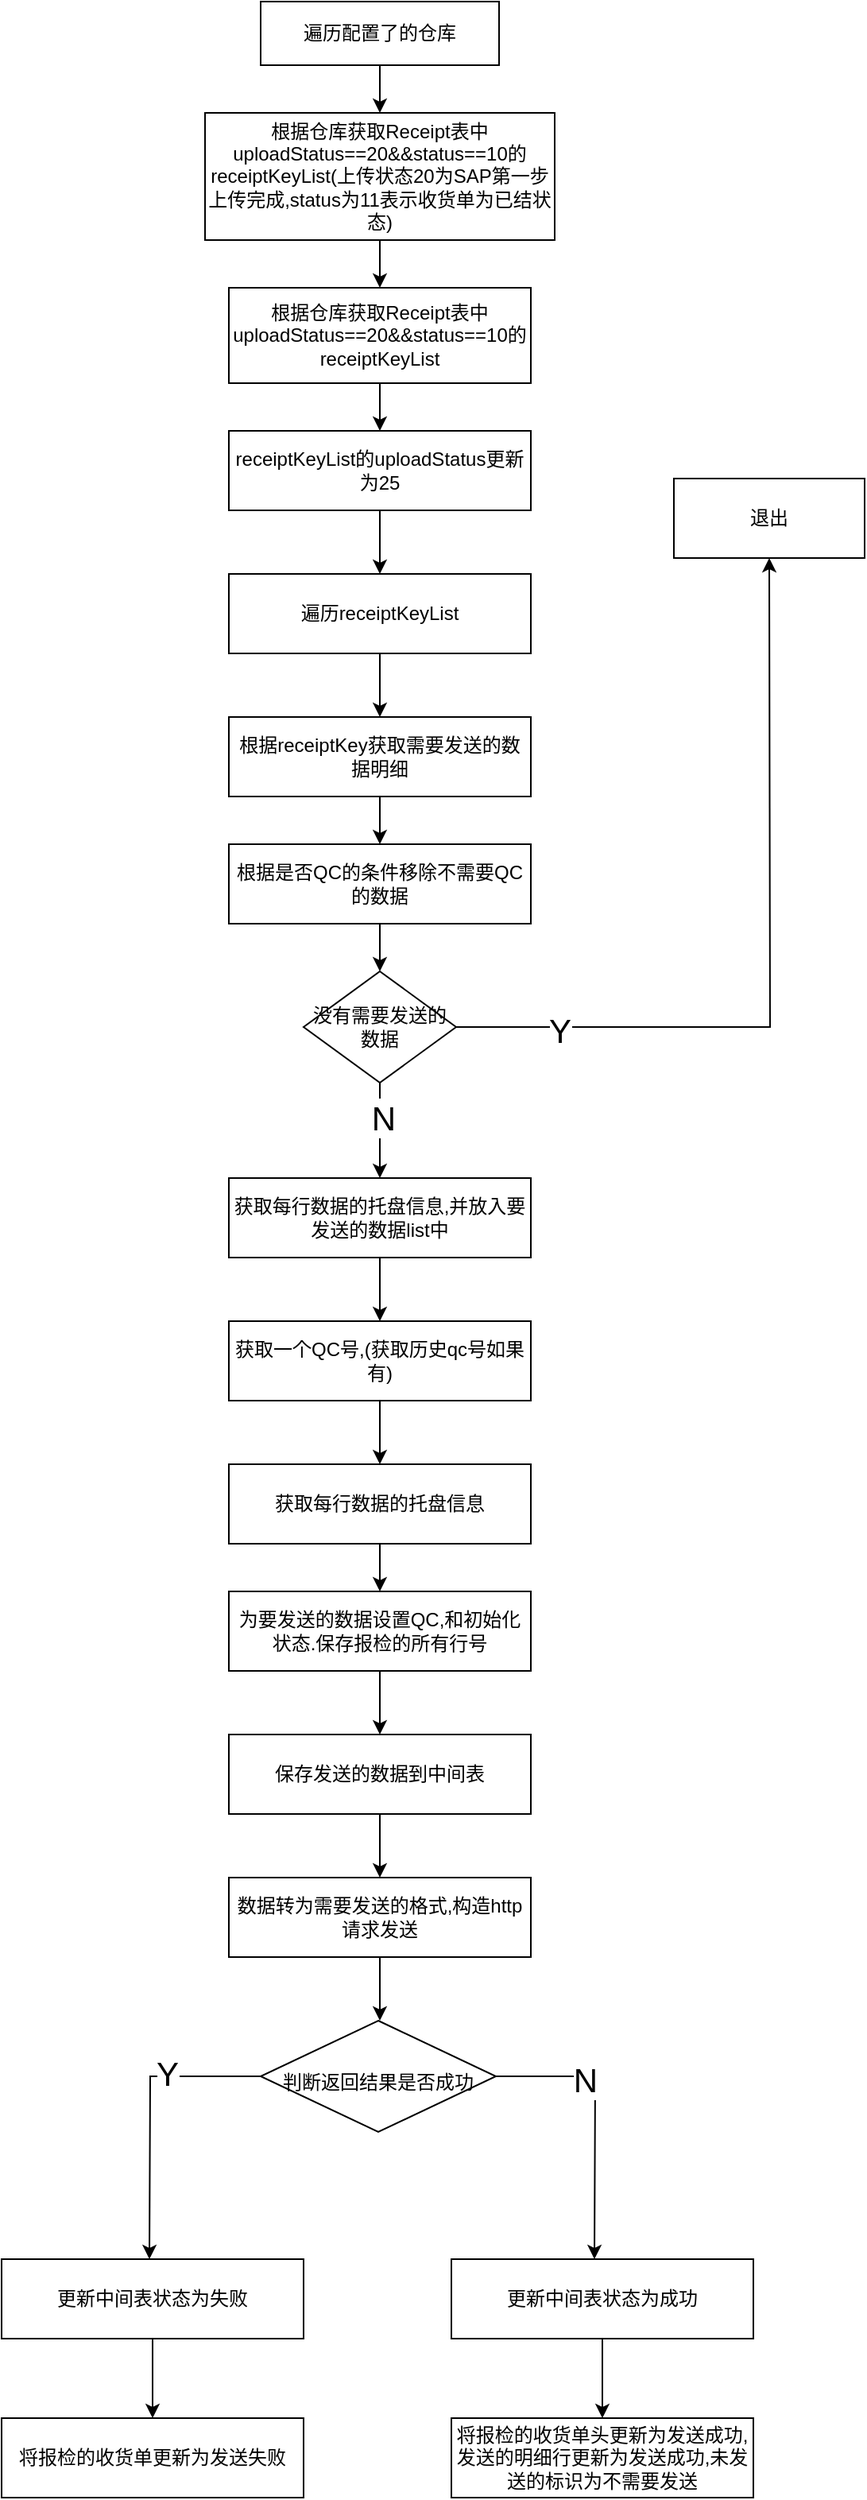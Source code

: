 <mxfile version="20.6.0" type="github">
  <diagram id="C5RBs43oDa-KdzZeNtuy" name="Page-1">
    <mxGraphModel dx="829" dy="653" grid="1" gridSize="10" guides="1" tooltips="1" connect="1" arrows="1" fold="1" page="1" pageScale="1" pageWidth="827" pageHeight="1169" math="0" shadow="0">
      <root>
        <mxCell id="WIyWlLk6GJQsqaUBKTNV-0" />
        <mxCell id="WIyWlLk6GJQsqaUBKTNV-1" parent="WIyWlLk6GJQsqaUBKTNV-0" />
        <mxCell id="uSJBFJOeMmMvNLwgP4Hb-5" style="edgeStyle=orthogonalEdgeStyle;rounded=0;orthogonalLoop=1;jettySize=auto;html=1;exitX=0.5;exitY=1;exitDx=0;exitDy=0;entryX=0.5;entryY=0;entryDx=0;entryDy=0;" edge="1" parent="WIyWlLk6GJQsqaUBKTNV-1" source="uSJBFJOeMmMvNLwgP4Hb-0" target="uSJBFJOeMmMvNLwgP4Hb-1">
          <mxGeometry relative="1" as="geometry" />
        </mxCell>
        <mxCell id="uSJBFJOeMmMvNLwgP4Hb-0" value="遍历配置了的仓库" style="rounded=0;whiteSpace=wrap;html=1;" vertex="1" parent="WIyWlLk6GJQsqaUBKTNV-1">
          <mxGeometry x="340" y="40" width="150" height="40" as="geometry" />
        </mxCell>
        <mxCell id="uSJBFJOeMmMvNLwgP4Hb-6" style="edgeStyle=orthogonalEdgeStyle;rounded=0;orthogonalLoop=1;jettySize=auto;html=1;exitX=0.5;exitY=1;exitDx=0;exitDy=0;entryX=0.5;entryY=0;entryDx=0;entryDy=0;" edge="1" parent="WIyWlLk6GJQsqaUBKTNV-1" source="uSJBFJOeMmMvNLwgP4Hb-1" target="uSJBFJOeMmMvNLwgP4Hb-2">
          <mxGeometry relative="1" as="geometry" />
        </mxCell>
        <mxCell id="uSJBFJOeMmMvNLwgP4Hb-1" value="根据仓库获取Receipt表中uploadStatus==20&amp;amp;&amp;amp;status==10的receiptKeyList(上传状态20为SAP第一步上传完成,status为11表示收货单为已结状态)" style="rounded=0;whiteSpace=wrap;html=1;" vertex="1" parent="WIyWlLk6GJQsqaUBKTNV-1">
          <mxGeometry x="305" y="110" width="220" height="80" as="geometry" />
        </mxCell>
        <mxCell id="uSJBFJOeMmMvNLwgP4Hb-7" style="edgeStyle=orthogonalEdgeStyle;rounded=0;orthogonalLoop=1;jettySize=auto;html=1;exitX=0.5;exitY=1;exitDx=0;exitDy=0;" edge="1" parent="WIyWlLk6GJQsqaUBKTNV-1" source="uSJBFJOeMmMvNLwgP4Hb-2" target="uSJBFJOeMmMvNLwgP4Hb-3">
          <mxGeometry relative="1" as="geometry" />
        </mxCell>
        <mxCell id="uSJBFJOeMmMvNLwgP4Hb-2" value="根据仓库获取Receipt表中uploadStatus==20&amp;amp;&amp;amp;status==10的receiptKeyList" style="rounded=0;whiteSpace=wrap;html=1;" vertex="1" parent="WIyWlLk6GJQsqaUBKTNV-1">
          <mxGeometry x="320" y="220" width="190" height="60" as="geometry" />
        </mxCell>
        <mxCell id="uSJBFJOeMmMvNLwgP4Hb-9" style="edgeStyle=orthogonalEdgeStyle;rounded=0;orthogonalLoop=1;jettySize=auto;html=1;exitX=0.5;exitY=1;exitDx=0;exitDy=0;" edge="1" parent="WIyWlLk6GJQsqaUBKTNV-1" source="uSJBFJOeMmMvNLwgP4Hb-3" target="uSJBFJOeMmMvNLwgP4Hb-8">
          <mxGeometry relative="1" as="geometry" />
        </mxCell>
        <mxCell id="uSJBFJOeMmMvNLwgP4Hb-3" value="receiptKeyList的uploadStatus更新为25" style="rounded=0;whiteSpace=wrap;html=1;" vertex="1" parent="WIyWlLk6GJQsqaUBKTNV-1">
          <mxGeometry x="320" y="310" width="190" height="50" as="geometry" />
        </mxCell>
        <mxCell id="uSJBFJOeMmMvNLwgP4Hb-11" style="edgeStyle=orthogonalEdgeStyle;rounded=0;orthogonalLoop=1;jettySize=auto;html=1;exitX=0.5;exitY=1;exitDx=0;exitDy=0;entryX=0.5;entryY=0;entryDx=0;entryDy=0;" edge="1" parent="WIyWlLk6GJQsqaUBKTNV-1" source="uSJBFJOeMmMvNLwgP4Hb-8" target="uSJBFJOeMmMvNLwgP4Hb-10">
          <mxGeometry relative="1" as="geometry" />
        </mxCell>
        <mxCell id="uSJBFJOeMmMvNLwgP4Hb-8" value="遍历receiptKeyList" style="rounded=0;whiteSpace=wrap;html=1;" vertex="1" parent="WIyWlLk6GJQsqaUBKTNV-1">
          <mxGeometry x="320" y="400" width="190" height="50" as="geometry" />
        </mxCell>
        <mxCell id="uSJBFJOeMmMvNLwgP4Hb-14" style="edgeStyle=orthogonalEdgeStyle;rounded=0;orthogonalLoop=1;jettySize=auto;html=1;exitX=0.5;exitY=1;exitDx=0;exitDy=0;" edge="1" parent="WIyWlLk6GJQsqaUBKTNV-1" source="uSJBFJOeMmMvNLwgP4Hb-10" target="uSJBFJOeMmMvNLwgP4Hb-12">
          <mxGeometry relative="1" as="geometry" />
        </mxCell>
        <mxCell id="uSJBFJOeMmMvNLwgP4Hb-10" value="根据receiptKey获取需要发送的数据明细" style="rounded=0;whiteSpace=wrap;html=1;" vertex="1" parent="WIyWlLk6GJQsqaUBKTNV-1">
          <mxGeometry x="320" y="490" width="190" height="50" as="geometry" />
        </mxCell>
        <mxCell id="uSJBFJOeMmMvNLwgP4Hb-16" style="edgeStyle=orthogonalEdgeStyle;rounded=0;orthogonalLoop=1;jettySize=auto;html=1;exitX=0.5;exitY=1;exitDx=0;exitDy=0;" edge="1" parent="WIyWlLk6GJQsqaUBKTNV-1" source="uSJBFJOeMmMvNLwgP4Hb-12" target="uSJBFJOeMmMvNLwgP4Hb-15">
          <mxGeometry relative="1" as="geometry" />
        </mxCell>
        <mxCell id="uSJBFJOeMmMvNLwgP4Hb-12" value="根据是否QC的条件移除不需要QC的数据" style="rounded=0;whiteSpace=wrap;html=1;" vertex="1" parent="WIyWlLk6GJQsqaUBKTNV-1">
          <mxGeometry x="320" y="570" width="190" height="50" as="geometry" />
        </mxCell>
        <mxCell id="uSJBFJOeMmMvNLwgP4Hb-17" style="edgeStyle=orthogonalEdgeStyle;rounded=0;orthogonalLoop=1;jettySize=auto;html=1;exitX=1;exitY=0.5;exitDx=0;exitDy=0;" edge="1" parent="WIyWlLk6GJQsqaUBKTNV-1" source="uSJBFJOeMmMvNLwgP4Hb-15">
          <mxGeometry relative="1" as="geometry">
            <mxPoint x="660" y="390" as="targetPoint" />
          </mxGeometry>
        </mxCell>
        <mxCell id="uSJBFJOeMmMvNLwgP4Hb-19" value="Y" style="edgeLabel;html=1;align=center;verticalAlign=middle;resizable=0;points=[];fontSize=21;" vertex="1" connectable="0" parent="uSJBFJOeMmMvNLwgP4Hb-17">
          <mxGeometry x="-0.736" y="-2" relative="1" as="geometry">
            <mxPoint as="offset" />
          </mxGeometry>
        </mxCell>
        <mxCell id="uSJBFJOeMmMvNLwgP4Hb-21" style="edgeStyle=orthogonalEdgeStyle;rounded=0;orthogonalLoop=1;jettySize=auto;html=1;exitX=0.5;exitY=1;exitDx=0;exitDy=0;fontSize=21;" edge="1" parent="WIyWlLk6GJQsqaUBKTNV-1" source="uSJBFJOeMmMvNLwgP4Hb-15" target="uSJBFJOeMmMvNLwgP4Hb-20">
          <mxGeometry relative="1" as="geometry" />
        </mxCell>
        <mxCell id="uSJBFJOeMmMvNLwgP4Hb-22" value="N" style="edgeLabel;html=1;align=center;verticalAlign=middle;resizable=0;points=[];fontSize=21;" vertex="1" connectable="0" parent="uSJBFJOeMmMvNLwgP4Hb-21">
          <mxGeometry x="-0.291" y="2" relative="1" as="geometry">
            <mxPoint as="offset" />
          </mxGeometry>
        </mxCell>
        <mxCell id="uSJBFJOeMmMvNLwgP4Hb-15" value="没有需要发送的数据" style="rhombus;whiteSpace=wrap;html=1;" vertex="1" parent="WIyWlLk6GJQsqaUBKTNV-1">
          <mxGeometry x="367" y="650" width="96" height="70" as="geometry" />
        </mxCell>
        <mxCell id="uSJBFJOeMmMvNLwgP4Hb-18" value="退出" style="rounded=0;whiteSpace=wrap;html=1;" vertex="1" parent="WIyWlLk6GJQsqaUBKTNV-1">
          <mxGeometry x="600" y="340" width="120" height="50" as="geometry" />
        </mxCell>
        <mxCell id="uSJBFJOeMmMvNLwgP4Hb-24" style="edgeStyle=orthogonalEdgeStyle;rounded=0;orthogonalLoop=1;jettySize=auto;html=1;exitX=0.5;exitY=1;exitDx=0;exitDy=0;entryX=0.5;entryY=0;entryDx=0;entryDy=0;fontSize=21;" edge="1" parent="WIyWlLk6GJQsqaUBKTNV-1" source="uSJBFJOeMmMvNLwgP4Hb-20" target="uSJBFJOeMmMvNLwgP4Hb-23">
          <mxGeometry relative="1" as="geometry" />
        </mxCell>
        <mxCell id="uSJBFJOeMmMvNLwgP4Hb-20" value="获取每行数据的托盘信息,并放入要发送的数据list中" style="rounded=0;whiteSpace=wrap;html=1;" vertex="1" parent="WIyWlLk6GJQsqaUBKTNV-1">
          <mxGeometry x="320" y="780" width="190" height="50" as="geometry" />
        </mxCell>
        <mxCell id="uSJBFJOeMmMvNLwgP4Hb-26" style="edgeStyle=orthogonalEdgeStyle;rounded=0;orthogonalLoop=1;jettySize=auto;html=1;exitX=0.5;exitY=1;exitDx=0;exitDy=0;entryX=0.5;entryY=0;entryDx=0;entryDy=0;fontSize=21;" edge="1" parent="WIyWlLk6GJQsqaUBKTNV-1" source="uSJBFJOeMmMvNLwgP4Hb-23" target="uSJBFJOeMmMvNLwgP4Hb-25">
          <mxGeometry relative="1" as="geometry" />
        </mxCell>
        <mxCell id="uSJBFJOeMmMvNLwgP4Hb-23" value="获取一个QC号,(获取历史qc号如果有)" style="rounded=0;whiteSpace=wrap;html=1;" vertex="1" parent="WIyWlLk6GJQsqaUBKTNV-1">
          <mxGeometry x="320" y="870" width="190" height="50" as="geometry" />
        </mxCell>
        <mxCell id="uSJBFJOeMmMvNLwgP4Hb-28" style="edgeStyle=orthogonalEdgeStyle;rounded=0;orthogonalLoop=1;jettySize=auto;html=1;exitX=0.5;exitY=1;exitDx=0;exitDy=0;fontSize=21;" edge="1" parent="WIyWlLk6GJQsqaUBKTNV-1" source="uSJBFJOeMmMvNLwgP4Hb-25" target="uSJBFJOeMmMvNLwgP4Hb-27">
          <mxGeometry relative="1" as="geometry" />
        </mxCell>
        <mxCell id="uSJBFJOeMmMvNLwgP4Hb-25" value="获取每行数据的托盘信息" style="rounded=0;whiteSpace=wrap;html=1;" vertex="1" parent="WIyWlLk6GJQsqaUBKTNV-1">
          <mxGeometry x="320" y="960" width="190" height="50" as="geometry" />
        </mxCell>
        <mxCell id="uSJBFJOeMmMvNLwgP4Hb-30" style="edgeStyle=orthogonalEdgeStyle;rounded=0;orthogonalLoop=1;jettySize=auto;html=1;exitX=0.5;exitY=1;exitDx=0;exitDy=0;entryX=0.5;entryY=0;entryDx=0;entryDy=0;fontSize=21;" edge="1" parent="WIyWlLk6GJQsqaUBKTNV-1" source="uSJBFJOeMmMvNLwgP4Hb-27" target="uSJBFJOeMmMvNLwgP4Hb-29">
          <mxGeometry relative="1" as="geometry" />
        </mxCell>
        <mxCell id="uSJBFJOeMmMvNLwgP4Hb-27" value="为要发送的数据设置QC,和初始化状态.保存报检的所有行号" style="rounded=0;whiteSpace=wrap;html=1;" vertex="1" parent="WIyWlLk6GJQsqaUBKTNV-1">
          <mxGeometry x="320" y="1040" width="190" height="50" as="geometry" />
        </mxCell>
        <mxCell id="uSJBFJOeMmMvNLwgP4Hb-32" style="edgeStyle=orthogonalEdgeStyle;rounded=0;orthogonalLoop=1;jettySize=auto;html=1;exitX=0.5;exitY=1;exitDx=0;exitDy=0;entryX=0.5;entryY=0;entryDx=0;entryDy=0;fontSize=21;" edge="1" parent="WIyWlLk6GJQsqaUBKTNV-1" source="uSJBFJOeMmMvNLwgP4Hb-29" target="uSJBFJOeMmMvNLwgP4Hb-31">
          <mxGeometry relative="1" as="geometry" />
        </mxCell>
        <mxCell id="uSJBFJOeMmMvNLwgP4Hb-29" value="保存发送的数据到中间表" style="rounded=0;whiteSpace=wrap;html=1;" vertex="1" parent="WIyWlLk6GJQsqaUBKTNV-1">
          <mxGeometry x="320" y="1130" width="190" height="50" as="geometry" />
        </mxCell>
        <mxCell id="uSJBFJOeMmMvNLwgP4Hb-34" style="edgeStyle=orthogonalEdgeStyle;rounded=0;orthogonalLoop=1;jettySize=auto;html=1;exitX=0.5;exitY=1;exitDx=0;exitDy=0;entryX=0.5;entryY=0;entryDx=0;entryDy=0;fontSize=21;" edge="1" parent="WIyWlLk6GJQsqaUBKTNV-1" source="uSJBFJOeMmMvNLwgP4Hb-31">
          <mxGeometry relative="1" as="geometry">
            <mxPoint x="415" y="1310" as="targetPoint" />
          </mxGeometry>
        </mxCell>
        <mxCell id="uSJBFJOeMmMvNLwgP4Hb-31" value="数据转为需要发送的格式,构造http请求发送" style="rounded=0;whiteSpace=wrap;html=1;" vertex="1" parent="WIyWlLk6GJQsqaUBKTNV-1">
          <mxGeometry x="320" y="1220" width="190" height="50" as="geometry" />
        </mxCell>
        <mxCell id="uSJBFJOeMmMvNLwgP4Hb-37" style="edgeStyle=orthogonalEdgeStyle;rounded=0;orthogonalLoop=1;jettySize=auto;html=1;exitX=1;exitY=0.5;exitDx=0;exitDy=0;fontSize=21;" edge="1" parent="WIyWlLk6GJQsqaUBKTNV-1" source="uSJBFJOeMmMvNLwgP4Hb-35">
          <mxGeometry relative="1" as="geometry">
            <mxPoint x="550" y="1460" as="targetPoint" />
          </mxGeometry>
        </mxCell>
        <mxCell id="uSJBFJOeMmMvNLwgP4Hb-39" value="N" style="edgeLabel;html=1;align=center;verticalAlign=middle;resizable=0;points=[];fontSize=21;" vertex="1" connectable="0" parent="uSJBFJOeMmMvNLwgP4Hb-37">
          <mxGeometry x="-0.367" y="-2" relative="1" as="geometry">
            <mxPoint as="offset" />
          </mxGeometry>
        </mxCell>
        <mxCell id="uSJBFJOeMmMvNLwgP4Hb-38" style="edgeStyle=orthogonalEdgeStyle;rounded=0;orthogonalLoop=1;jettySize=auto;html=1;exitX=0;exitY=0.5;exitDx=0;exitDy=0;fontSize=21;" edge="1" parent="WIyWlLk6GJQsqaUBKTNV-1" source="uSJBFJOeMmMvNLwgP4Hb-35">
          <mxGeometry relative="1" as="geometry">
            <mxPoint x="270" y="1460" as="targetPoint" />
          </mxGeometry>
        </mxCell>
        <mxCell id="uSJBFJOeMmMvNLwgP4Hb-40" value="Y" style="edgeLabel;html=1;align=center;verticalAlign=middle;resizable=0;points=[];fontSize=21;" vertex="1" connectable="0" parent="uSJBFJOeMmMvNLwgP4Hb-38">
          <mxGeometry x="-0.362" y="-2" relative="1" as="geometry">
            <mxPoint as="offset" />
          </mxGeometry>
        </mxCell>
        <mxCell id="uSJBFJOeMmMvNLwgP4Hb-35" value="&lt;span style=&quot;font-size: 12px;&quot;&gt;判断返回结果是否成功&lt;/span&gt;" style="rhombus;whiteSpace=wrap;html=1;fontSize=21;" vertex="1" parent="WIyWlLk6GJQsqaUBKTNV-1">
          <mxGeometry x="340" y="1310" width="148" height="70" as="geometry" />
        </mxCell>
        <mxCell id="uSJBFJOeMmMvNLwgP4Hb-45" style="edgeStyle=orthogonalEdgeStyle;rounded=0;orthogonalLoop=1;jettySize=auto;html=1;exitX=0.5;exitY=1;exitDx=0;exitDy=0;entryX=0.5;entryY=0;entryDx=0;entryDy=0;fontSize=21;" edge="1" parent="WIyWlLk6GJQsqaUBKTNV-1" source="uSJBFJOeMmMvNLwgP4Hb-41" target="uSJBFJOeMmMvNLwgP4Hb-44">
          <mxGeometry relative="1" as="geometry" />
        </mxCell>
        <mxCell id="uSJBFJOeMmMvNLwgP4Hb-41" value="更新中间表状态为成功" style="rounded=0;whiteSpace=wrap;html=1;" vertex="1" parent="WIyWlLk6GJQsqaUBKTNV-1">
          <mxGeometry x="460" y="1460" width="190" height="50" as="geometry" />
        </mxCell>
        <mxCell id="uSJBFJOeMmMvNLwgP4Hb-46" style="edgeStyle=orthogonalEdgeStyle;rounded=0;orthogonalLoop=1;jettySize=auto;html=1;exitX=0.5;exitY=1;exitDx=0;exitDy=0;entryX=0.5;entryY=0;entryDx=0;entryDy=0;fontSize=21;" edge="1" parent="WIyWlLk6GJQsqaUBKTNV-1" source="uSJBFJOeMmMvNLwgP4Hb-42" target="uSJBFJOeMmMvNLwgP4Hb-43">
          <mxGeometry relative="1" as="geometry" />
        </mxCell>
        <mxCell id="uSJBFJOeMmMvNLwgP4Hb-42" value="更新中间表状态为失败" style="rounded=0;whiteSpace=wrap;html=1;" vertex="1" parent="WIyWlLk6GJQsqaUBKTNV-1">
          <mxGeometry x="177" y="1460" width="190" height="50" as="geometry" />
        </mxCell>
        <mxCell id="uSJBFJOeMmMvNLwgP4Hb-43" value="将报检的收货单更新为发送失败" style="rounded=0;whiteSpace=wrap;html=1;" vertex="1" parent="WIyWlLk6GJQsqaUBKTNV-1">
          <mxGeometry x="177" y="1560" width="190" height="50" as="geometry" />
        </mxCell>
        <mxCell id="uSJBFJOeMmMvNLwgP4Hb-44" value="将报检的收货单头更新为发送成功,发送的明细行更新为发送成功,未发送的标识为不需要发送" style="rounded=0;whiteSpace=wrap;html=1;" vertex="1" parent="WIyWlLk6GJQsqaUBKTNV-1">
          <mxGeometry x="460" y="1560" width="190" height="50" as="geometry" />
        </mxCell>
      </root>
    </mxGraphModel>
  </diagram>
</mxfile>

